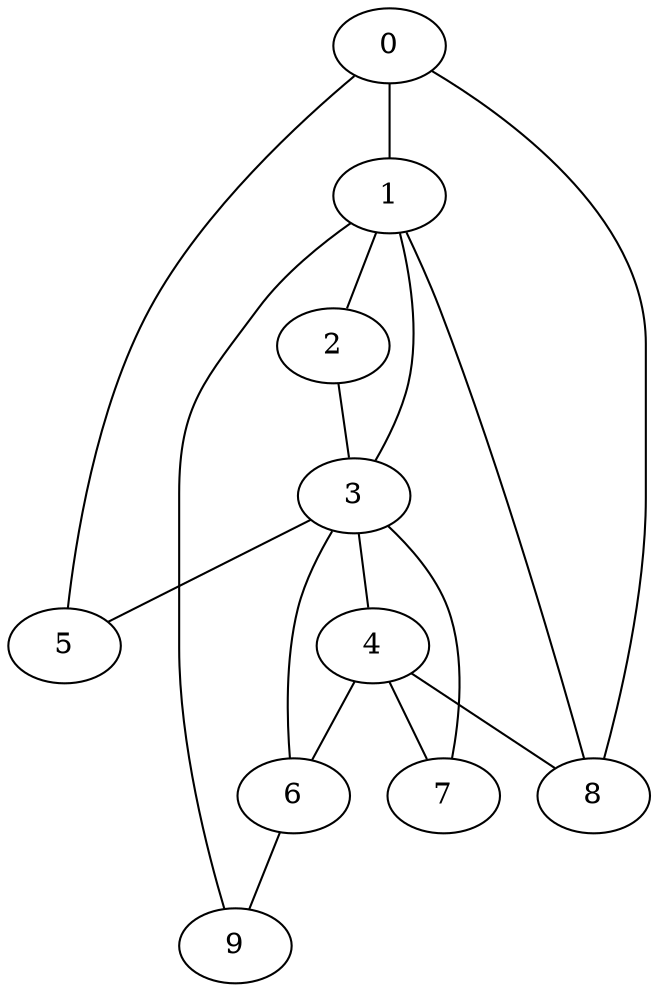 
graph graphname {
    0 -- 1
0 -- 5
0 -- 8
1 -- 2
1 -- 3
1 -- 8
1 -- 9
2 -- 3
3 -- 4
3 -- 5
3 -- 6
3 -- 7
4 -- 8
4 -- 6
4 -- 7
6 -- 9

}
